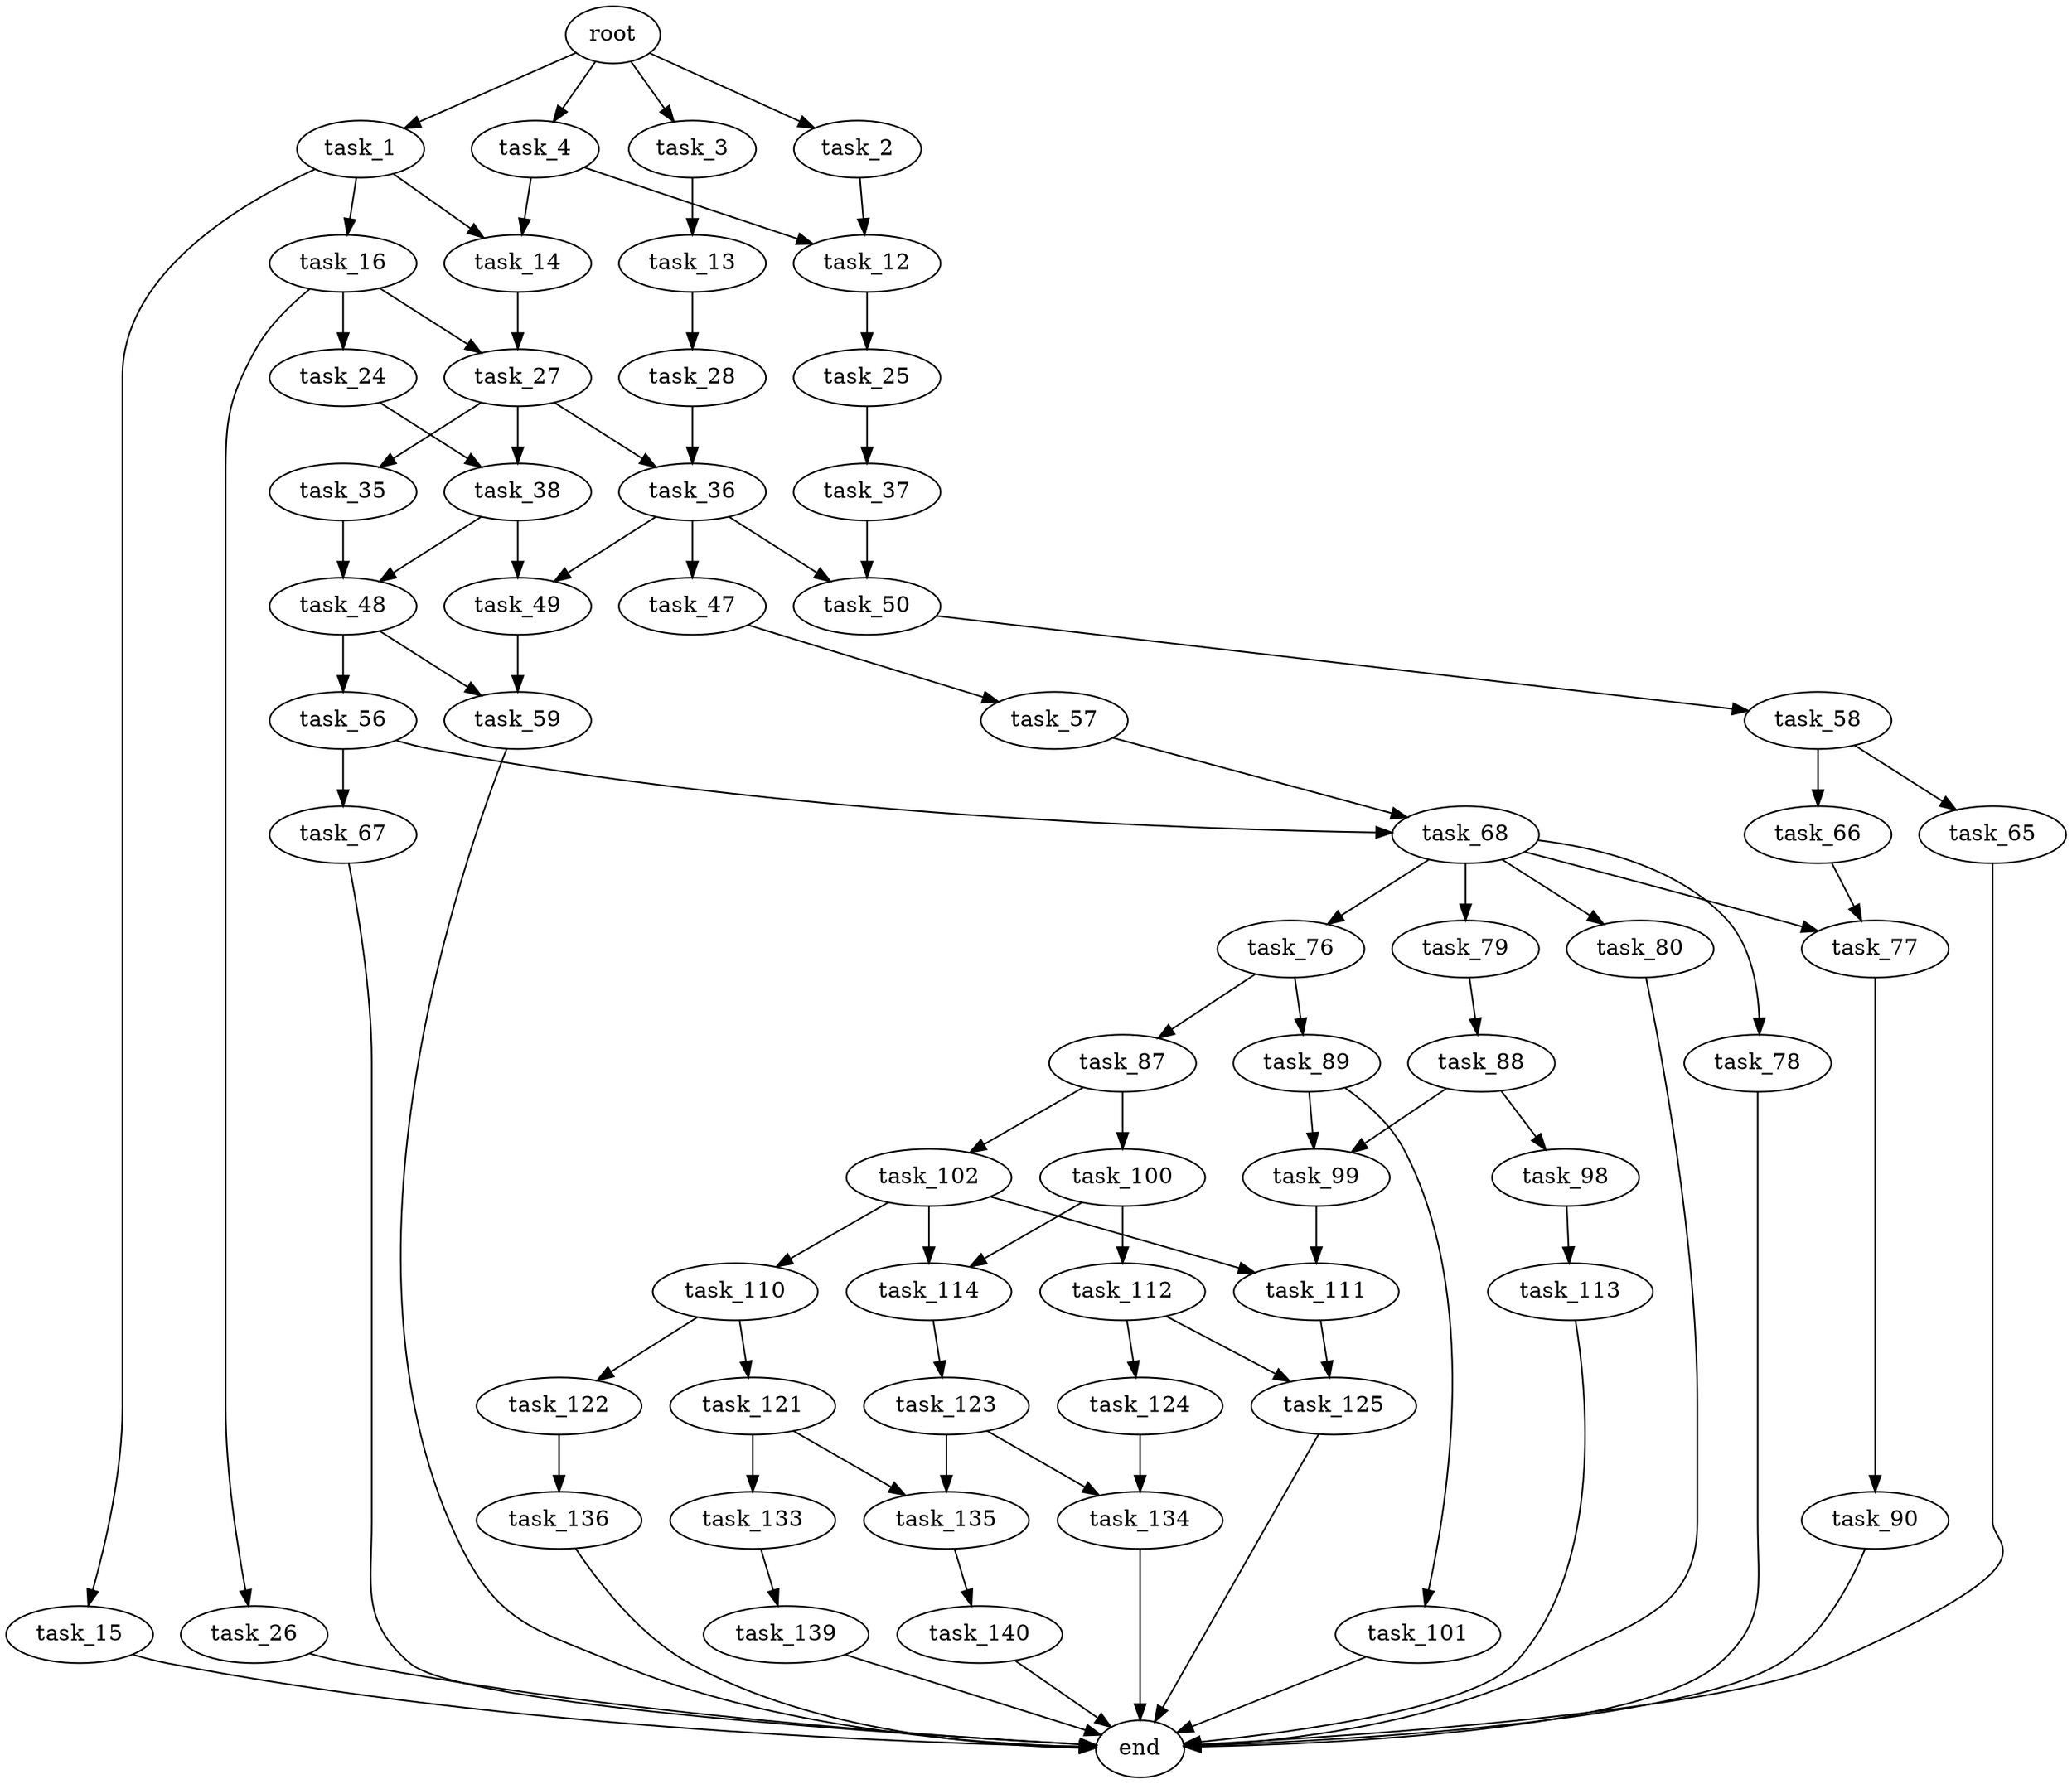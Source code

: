 digraph G {
  root [size="0.000000"];
  task_1 [size="271817559150.000000"];
  task_2 [size="48355137126.000000"];
  task_3 [size="18232116433.000000"];
  task_4 [size="146122942535.000000"];
  task_12 [size="231928233984.000000"];
  task_13 [size="8589934592.000000"];
  task_14 [size="549755813888.000000"];
  task_15 [size="362376727569.000000"];
  task_16 [size="4748405140.000000"];
  task_24 [size="68719476736.000000"];
  task_25 [size="549755813888.000000"];
  task_26 [size="8589934592.000000"];
  task_27 [size="368293445632.000000"];
  task_28 [size="22303864126.000000"];
  task_35 [size="8420005195.000000"];
  task_36 [size="96278956493.000000"];
  task_37 [size="71800991475.000000"];
  task_38 [size="2500882343.000000"];
  task_47 [size="863377237890.000000"];
  task_48 [size="153370942518.000000"];
  task_49 [size="1073741824000.000000"];
  task_50 [size="5796073143.000000"];
  task_56 [size="390889050536.000000"];
  task_57 [size="8589934592.000000"];
  task_58 [size="7914414509.000000"];
  task_59 [size="649071450009.000000"];
  task_65 [size="8810057937.000000"];
  task_66 [size="25087695471.000000"];
  task_67 [size="32250918212.000000"];
  task_68 [size="231928233984.000000"];
  task_76 [size="238215784442.000000"];
  task_77 [size="31032940491.000000"];
  task_78 [size="134217728000.000000"];
  task_79 [size="71221350927.000000"];
  task_80 [size="14877036614.000000"];
  task_87 [size="50972195803.000000"];
  task_88 [size="8589934592.000000"];
  task_89 [size="68719476736.000000"];
  task_90 [size="11914612740.000000"];
  task_98 [size="872702797318.000000"];
  task_99 [size="231928233984.000000"];
  task_100 [size="44757334362.000000"];
  task_101 [size="1730061398.000000"];
  task_102 [size="3508615004.000000"];
  task_110 [size="29883119257.000000"];
  task_111 [size="68719476736.000000"];
  task_112 [size="782757789696.000000"];
  task_113 [size="20310796246.000000"];
  task_114 [size="68719476736.000000"];
  task_121 [size="12904451522.000000"];
  task_122 [size="28219135146.000000"];
  task_123 [size="619392553905.000000"];
  task_124 [size="782757789696.000000"];
  task_125 [size="73145509959.000000"];
  task_133 [size="31917977694.000000"];
  task_134 [size="549755813888.000000"];
  task_135 [size="33666329891.000000"];
  task_136 [size="368293445632.000000"];
  task_139 [size="27770722911.000000"];
  task_140 [size="742413987534.000000"];
  end [size="0.000000"];

  root -> task_1 [size="1.000000"];
  root -> task_2 [size="1.000000"];
  root -> task_3 [size="1.000000"];
  root -> task_4 [size="1.000000"];
  task_1 -> task_14 [size="301989888.000000"];
  task_1 -> task_15 [size="301989888.000000"];
  task_1 -> task_16 [size="301989888.000000"];
  task_2 -> task_12 [size="838860800.000000"];
  task_3 -> task_13 [size="411041792.000000"];
  task_4 -> task_12 [size="134217728.000000"];
  task_4 -> task_14 [size="134217728.000000"];
  task_12 -> task_25 [size="301989888.000000"];
  task_13 -> task_28 [size="33554432.000000"];
  task_14 -> task_27 [size="536870912.000000"];
  task_15 -> end [size="1.000000"];
  task_16 -> task_24 [size="75497472.000000"];
  task_16 -> task_26 [size="75497472.000000"];
  task_16 -> task_27 [size="75497472.000000"];
  task_24 -> task_38 [size="134217728.000000"];
  task_25 -> task_37 [size="536870912.000000"];
  task_26 -> end [size="1.000000"];
  task_27 -> task_35 [size="411041792.000000"];
  task_27 -> task_36 [size="411041792.000000"];
  task_27 -> task_38 [size="411041792.000000"];
  task_28 -> task_36 [size="33554432.000000"];
  task_35 -> task_48 [size="411041792.000000"];
  task_36 -> task_47 [size="75497472.000000"];
  task_36 -> task_49 [size="75497472.000000"];
  task_36 -> task_50 [size="75497472.000000"];
  task_37 -> task_50 [size="75497472.000000"];
  task_38 -> task_48 [size="75497472.000000"];
  task_38 -> task_49 [size="75497472.000000"];
  task_47 -> task_57 [size="679477248.000000"];
  task_48 -> task_56 [size="301989888.000000"];
  task_48 -> task_59 [size="301989888.000000"];
  task_49 -> task_59 [size="838860800.000000"];
  task_50 -> task_58 [size="209715200.000000"];
  task_56 -> task_67 [size="536870912.000000"];
  task_56 -> task_68 [size="536870912.000000"];
  task_57 -> task_68 [size="33554432.000000"];
  task_58 -> task_65 [size="536870912.000000"];
  task_58 -> task_66 [size="536870912.000000"];
  task_59 -> end [size="1.000000"];
  task_65 -> end [size="1.000000"];
  task_66 -> task_77 [size="838860800.000000"];
  task_67 -> end [size="1.000000"];
  task_68 -> task_76 [size="301989888.000000"];
  task_68 -> task_77 [size="301989888.000000"];
  task_68 -> task_78 [size="301989888.000000"];
  task_68 -> task_79 [size="301989888.000000"];
  task_68 -> task_80 [size="301989888.000000"];
  task_76 -> task_87 [size="209715200.000000"];
  task_76 -> task_89 [size="209715200.000000"];
  task_77 -> task_90 [size="838860800.000000"];
  task_78 -> end [size="1.000000"];
  task_79 -> task_88 [size="75497472.000000"];
  task_80 -> end [size="1.000000"];
  task_87 -> task_100 [size="838860800.000000"];
  task_87 -> task_102 [size="838860800.000000"];
  task_88 -> task_98 [size="33554432.000000"];
  task_88 -> task_99 [size="33554432.000000"];
  task_89 -> task_99 [size="134217728.000000"];
  task_89 -> task_101 [size="134217728.000000"];
  task_90 -> end [size="1.000000"];
  task_98 -> task_113 [size="536870912.000000"];
  task_99 -> task_111 [size="301989888.000000"];
  task_100 -> task_112 [size="838860800.000000"];
  task_100 -> task_114 [size="838860800.000000"];
  task_101 -> end [size="1.000000"];
  task_102 -> task_110 [size="75497472.000000"];
  task_102 -> task_111 [size="75497472.000000"];
  task_102 -> task_114 [size="75497472.000000"];
  task_110 -> task_121 [size="33554432.000000"];
  task_110 -> task_122 [size="33554432.000000"];
  task_111 -> task_125 [size="134217728.000000"];
  task_112 -> task_124 [size="679477248.000000"];
  task_112 -> task_125 [size="679477248.000000"];
  task_113 -> end [size="1.000000"];
  task_114 -> task_123 [size="134217728.000000"];
  task_121 -> task_133 [size="33554432.000000"];
  task_121 -> task_135 [size="33554432.000000"];
  task_122 -> task_136 [size="536870912.000000"];
  task_123 -> task_134 [size="536870912.000000"];
  task_123 -> task_135 [size="536870912.000000"];
  task_124 -> task_134 [size="679477248.000000"];
  task_125 -> end [size="1.000000"];
  task_133 -> task_139 [size="679477248.000000"];
  task_134 -> end [size="1.000000"];
  task_135 -> task_140 [size="679477248.000000"];
  task_136 -> end [size="1.000000"];
  task_139 -> end [size="1.000000"];
  task_140 -> end [size="1.000000"];
}
